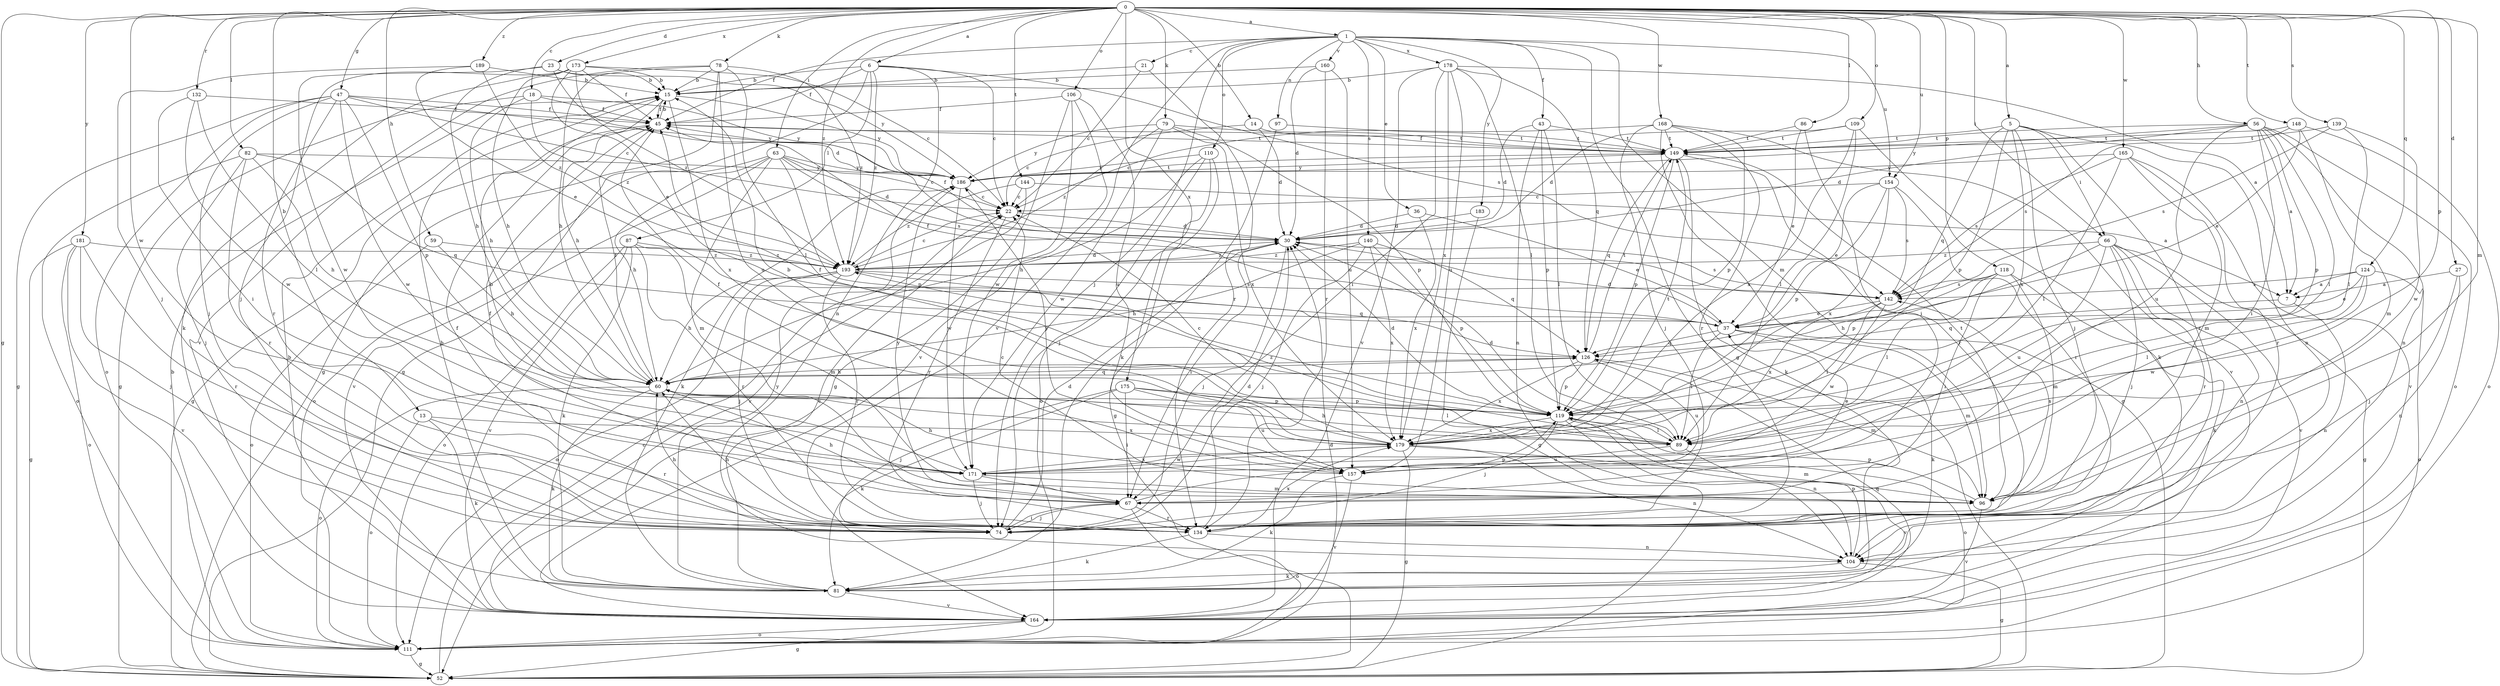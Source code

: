 strict digraph  {
0;
1;
5;
6;
7;
13;
14;
15;
18;
21;
22;
23;
27;
30;
36;
37;
43;
45;
47;
52;
56;
59;
60;
63;
66;
67;
74;
78;
79;
81;
82;
86;
87;
89;
96;
97;
104;
106;
109;
110;
111;
118;
119;
124;
126;
132;
134;
139;
140;
142;
144;
148;
149;
154;
157;
160;
164;
165;
168;
171;
173;
175;
178;
179;
181;
183;
186;
189;
193;
0 -> 1  [label=a];
0 -> 5  [label=a];
0 -> 6  [label=a];
0 -> 13  [label=b];
0 -> 14  [label=b];
0 -> 18  [label=c];
0 -> 23  [label=d];
0 -> 27  [label=d];
0 -> 47  [label=g];
0 -> 52  [label=g];
0 -> 56  [label=h];
0 -> 59  [label=h];
0 -> 63  [label=i];
0 -> 66  [label=i];
0 -> 78  [label=k];
0 -> 79  [label=k];
0 -> 82  [label=l];
0 -> 86  [label=l];
0 -> 96  [label=m];
0 -> 106  [label=o];
0 -> 109  [label=o];
0 -> 118  [label=p];
0 -> 119  [label=p];
0 -> 124  [label=q];
0 -> 132  [label=r];
0 -> 139  [label=s];
0 -> 144  [label=t];
0 -> 148  [label=t];
0 -> 154  [label=u];
0 -> 165  [label=w];
0 -> 168  [label=w];
0 -> 171  [label=w];
0 -> 173  [label=x];
0 -> 175  [label=x];
0 -> 181  [label=y];
0 -> 189  [label=z];
0 -> 193  [label=z];
1 -> 21  [label=c];
1 -> 36  [label=e];
1 -> 43  [label=f];
1 -> 45  [label=f];
1 -> 52  [label=g];
1 -> 74  [label=j];
1 -> 96  [label=m];
1 -> 97  [label=n];
1 -> 110  [label=o];
1 -> 140  [label=s];
1 -> 154  [label=u];
1 -> 160  [label=v];
1 -> 164  [label=v];
1 -> 178  [label=x];
1 -> 183  [label=y];
5 -> 66  [label=i];
5 -> 74  [label=j];
5 -> 104  [label=n];
5 -> 119  [label=p];
5 -> 126  [label=q];
5 -> 134  [label=r];
5 -> 149  [label=t];
5 -> 179  [label=x];
6 -> 15  [label=b];
6 -> 22  [label=c];
6 -> 45  [label=f];
6 -> 52  [label=g];
6 -> 87  [label=l];
6 -> 104  [label=n];
6 -> 142  [label=s];
6 -> 193  [label=z];
7 -> 104  [label=n];
7 -> 126  [label=q];
13 -> 81  [label=k];
13 -> 111  [label=o];
13 -> 134  [label=r];
13 -> 179  [label=x];
14 -> 22  [label=c];
14 -> 30  [label=d];
14 -> 149  [label=t];
15 -> 45  [label=f];
15 -> 60  [label=h];
15 -> 179  [label=x];
15 -> 186  [label=y];
18 -> 45  [label=f];
18 -> 52  [label=g];
18 -> 60  [label=h];
18 -> 186  [label=y];
18 -> 193  [label=z];
21 -> 15  [label=b];
21 -> 22  [label=c];
21 -> 134  [label=r];
22 -> 30  [label=d];
22 -> 134  [label=r];
23 -> 15  [label=b];
23 -> 30  [label=d];
23 -> 60  [label=h];
23 -> 171  [label=w];
23 -> 186  [label=y];
27 -> 7  [label=a];
27 -> 74  [label=j];
27 -> 104  [label=n];
30 -> 45  [label=f];
30 -> 67  [label=i];
30 -> 74  [label=j];
30 -> 142  [label=s];
30 -> 193  [label=z];
36 -> 30  [label=d];
36 -> 37  [label=e];
36 -> 179  [label=x];
37 -> 30  [label=d];
37 -> 45  [label=f];
37 -> 81  [label=k];
37 -> 89  [label=l];
37 -> 96  [label=m];
37 -> 126  [label=q];
43 -> 30  [label=d];
43 -> 89  [label=l];
43 -> 104  [label=n];
43 -> 119  [label=p];
43 -> 149  [label=t];
45 -> 15  [label=b];
45 -> 52  [label=g];
45 -> 149  [label=t];
47 -> 22  [label=c];
47 -> 45  [label=f];
47 -> 52  [label=g];
47 -> 74  [label=j];
47 -> 111  [label=o];
47 -> 119  [label=p];
47 -> 134  [label=r];
47 -> 171  [label=w];
47 -> 186  [label=y];
52 -> 22  [label=c];
56 -> 7  [label=a];
56 -> 30  [label=d];
56 -> 67  [label=i];
56 -> 89  [label=l];
56 -> 104  [label=n];
56 -> 111  [label=o];
56 -> 119  [label=p];
56 -> 149  [label=t];
56 -> 157  [label=u];
56 -> 186  [label=y];
59 -> 60  [label=h];
59 -> 111  [label=o];
59 -> 193  [label=z];
60 -> 45  [label=f];
60 -> 81  [label=k];
60 -> 111  [label=o];
60 -> 119  [label=p];
60 -> 126  [label=q];
63 -> 22  [label=c];
63 -> 30  [label=d];
63 -> 60  [label=h];
63 -> 96  [label=m];
63 -> 111  [label=o];
63 -> 119  [label=p];
63 -> 142  [label=s];
63 -> 164  [label=v];
63 -> 186  [label=y];
66 -> 52  [label=g];
66 -> 74  [label=j];
66 -> 104  [label=n];
66 -> 119  [label=p];
66 -> 134  [label=r];
66 -> 157  [label=u];
66 -> 164  [label=v];
66 -> 193  [label=z];
67 -> 45  [label=f];
67 -> 60  [label=h];
67 -> 74  [label=j];
67 -> 111  [label=o];
67 -> 119  [label=p];
67 -> 134  [label=r];
67 -> 186  [label=y];
74 -> 30  [label=d];
74 -> 45  [label=f];
74 -> 60  [label=h];
74 -> 67  [label=i];
78 -> 15  [label=b];
78 -> 52  [label=g];
78 -> 60  [label=h];
78 -> 89  [label=l];
78 -> 157  [label=u];
78 -> 164  [label=v];
78 -> 193  [label=z];
79 -> 119  [label=p];
79 -> 149  [label=t];
79 -> 171  [label=w];
79 -> 179  [label=x];
79 -> 186  [label=y];
79 -> 193  [label=z];
81 -> 15  [label=b];
81 -> 22  [label=c];
81 -> 164  [label=v];
81 -> 186  [label=y];
82 -> 60  [label=h];
82 -> 74  [label=j];
82 -> 111  [label=o];
82 -> 126  [label=q];
82 -> 134  [label=r];
82 -> 186  [label=y];
86 -> 37  [label=e];
86 -> 67  [label=i];
86 -> 149  [label=t];
87 -> 81  [label=k];
87 -> 96  [label=m];
87 -> 111  [label=o];
87 -> 134  [label=r];
87 -> 164  [label=v];
87 -> 193  [label=z];
89 -> 30  [label=d];
89 -> 60  [label=h];
89 -> 157  [label=u];
89 -> 164  [label=v];
89 -> 193  [label=z];
96 -> 22  [label=c];
96 -> 119  [label=p];
96 -> 142  [label=s];
96 -> 149  [label=t];
96 -> 164  [label=v];
97 -> 81  [label=k];
97 -> 149  [label=t];
104 -> 52  [label=g];
104 -> 81  [label=k];
104 -> 119  [label=p];
106 -> 45  [label=f];
106 -> 52  [label=g];
106 -> 157  [label=u];
106 -> 164  [label=v];
106 -> 171  [label=w];
109 -> 30  [label=d];
109 -> 81  [label=k];
109 -> 89  [label=l];
109 -> 149  [label=t];
109 -> 179  [label=x];
110 -> 52  [label=g];
110 -> 60  [label=h];
110 -> 74  [label=j];
110 -> 111  [label=o];
110 -> 186  [label=y];
111 -> 15  [label=b];
111 -> 30  [label=d];
111 -> 52  [label=g];
118 -> 60  [label=h];
118 -> 67  [label=i];
118 -> 81  [label=k];
118 -> 89  [label=l];
118 -> 96  [label=m];
118 -> 142  [label=s];
119 -> 30  [label=d];
119 -> 45  [label=f];
119 -> 74  [label=j];
119 -> 89  [label=l];
119 -> 104  [label=n];
119 -> 111  [label=o];
119 -> 179  [label=x];
124 -> 7  [label=a];
124 -> 37  [label=e];
124 -> 89  [label=l];
124 -> 111  [label=o];
124 -> 142  [label=s];
124 -> 171  [label=w];
126 -> 60  [label=h];
126 -> 96  [label=m];
126 -> 119  [label=p];
126 -> 149  [label=t];
126 -> 157  [label=u];
126 -> 179  [label=x];
132 -> 45  [label=f];
132 -> 67  [label=i];
132 -> 89  [label=l];
132 -> 171  [label=w];
134 -> 30  [label=d];
134 -> 60  [label=h];
134 -> 81  [label=k];
134 -> 104  [label=n];
134 -> 179  [label=x];
139 -> 89  [label=l];
139 -> 142  [label=s];
139 -> 149  [label=t];
139 -> 171  [label=w];
140 -> 60  [label=h];
140 -> 74  [label=j];
140 -> 119  [label=p];
140 -> 126  [label=q];
140 -> 179  [label=x];
140 -> 193  [label=z];
142 -> 37  [label=e];
142 -> 89  [label=l];
142 -> 171  [label=w];
142 -> 179  [label=x];
144 -> 7  [label=a];
144 -> 22  [label=c];
144 -> 164  [label=v];
144 -> 193  [label=z];
148 -> 37  [label=e];
148 -> 96  [label=m];
148 -> 111  [label=o];
148 -> 142  [label=s];
148 -> 149  [label=t];
149 -> 45  [label=f];
149 -> 81  [label=k];
149 -> 119  [label=p];
149 -> 126  [label=q];
149 -> 134  [label=r];
149 -> 186  [label=y];
154 -> 22  [label=c];
154 -> 37  [label=e];
154 -> 119  [label=p];
154 -> 134  [label=r];
154 -> 142  [label=s];
154 -> 179  [label=x];
157 -> 37  [label=e];
157 -> 60  [label=h];
157 -> 81  [label=k];
157 -> 164  [label=v];
157 -> 186  [label=y];
160 -> 15  [label=b];
160 -> 30  [label=d];
160 -> 134  [label=r];
160 -> 157  [label=u];
164 -> 15  [label=b];
164 -> 52  [label=g];
164 -> 111  [label=o];
164 -> 126  [label=q];
165 -> 89  [label=l];
165 -> 96  [label=m];
165 -> 134  [label=r];
165 -> 142  [label=s];
165 -> 164  [label=v];
165 -> 186  [label=y];
168 -> 22  [label=c];
168 -> 52  [label=g];
168 -> 74  [label=j];
168 -> 119  [label=p];
168 -> 134  [label=r];
168 -> 149  [label=t];
168 -> 164  [label=v];
171 -> 15  [label=b];
171 -> 67  [label=i];
171 -> 74  [label=j];
171 -> 96  [label=m];
171 -> 179  [label=x];
173 -> 15  [label=b];
173 -> 22  [label=c];
173 -> 37  [label=e];
173 -> 45  [label=f];
173 -> 60  [label=h];
173 -> 74  [label=j];
173 -> 81  [label=k];
173 -> 193  [label=z];
175 -> 67  [label=i];
175 -> 74  [label=j];
175 -> 81  [label=k];
175 -> 89  [label=l];
175 -> 119  [label=p];
175 -> 157  [label=u];
178 -> 7  [label=a];
178 -> 15  [label=b];
178 -> 67  [label=i];
178 -> 89  [label=l];
178 -> 126  [label=q];
178 -> 157  [label=u];
178 -> 164  [label=v];
178 -> 179  [label=x];
179 -> 15  [label=b];
179 -> 22  [label=c];
179 -> 45  [label=f];
179 -> 52  [label=g];
179 -> 96  [label=m];
179 -> 104  [label=n];
179 -> 149  [label=t];
179 -> 171  [label=w];
181 -> 52  [label=g];
181 -> 74  [label=j];
181 -> 111  [label=o];
181 -> 134  [label=r];
181 -> 164  [label=v];
181 -> 193  [label=z];
183 -> 30  [label=d];
183 -> 52  [label=g];
186 -> 22  [label=c];
186 -> 81  [label=k];
186 -> 149  [label=t];
186 -> 171  [label=w];
189 -> 15  [label=b];
189 -> 37  [label=e];
189 -> 74  [label=j];
189 -> 193  [label=z];
193 -> 22  [label=c];
193 -> 30  [label=d];
193 -> 60  [label=h];
193 -> 74  [label=j];
193 -> 111  [label=o];
193 -> 126  [label=q];
193 -> 134  [label=r];
193 -> 142  [label=s];
}
